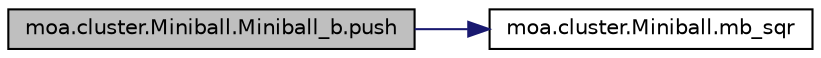 digraph G
{
  edge [fontname="Helvetica",fontsize="10",labelfontname="Helvetica",labelfontsize="10"];
  node [fontname="Helvetica",fontsize="10",shape=record];
  rankdir=LR;
  Node1 [label="moa.cluster.Miniball.Miniball_b.push",height=0.2,width=0.4,color="black", fillcolor="grey75", style="filled" fontcolor="black"];
  Node1 -> Node2 [color="midnightblue",fontsize="10",style="solid",fontname="Helvetica"];
  Node2 [label="moa.cluster.Miniball.mb_sqr",height=0.2,width=0.4,color="black", fillcolor="white", style="filled",URL="$classmoa_1_1cluster_1_1Miniball.html#a39fd7af396a89a96fef2190d7064b8fc"];
}
